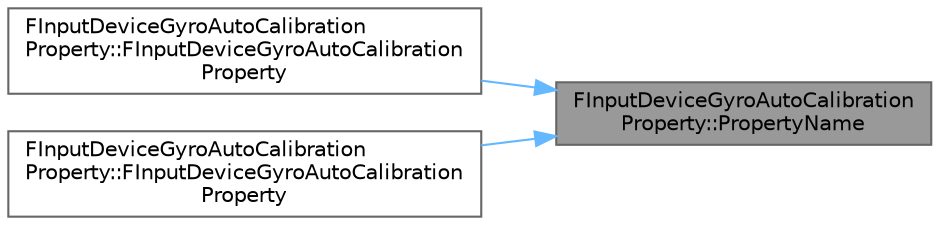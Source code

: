 digraph "FInputDeviceGyroAutoCalibrationProperty::PropertyName"
{
 // INTERACTIVE_SVG=YES
 // LATEX_PDF_SIZE
  bgcolor="transparent";
  edge [fontname=Helvetica,fontsize=10,labelfontname=Helvetica,labelfontsize=10];
  node [fontname=Helvetica,fontsize=10,shape=box,height=0.2,width=0.4];
  rankdir="RL";
  Node1 [id="Node000001",label="FInputDeviceGyroAutoCalibration\lProperty::PropertyName",height=0.2,width=0.4,color="gray40", fillcolor="grey60", style="filled", fontcolor="black",tooltip=" "];
  Node1 -> Node2 [id="edge1_Node000001_Node000002",dir="back",color="steelblue1",style="solid",tooltip=" "];
  Node2 [id="Node000002",label="FInputDeviceGyroAutoCalibration\lProperty::FInputDeviceGyroAutoCalibration\lProperty",height=0.2,width=0.4,color="grey40", fillcolor="white", style="filled",URL="$d0/d40/structFInputDeviceGyroAutoCalibrationProperty.html#a47b05429617a0d043a515baf6bcf5379",tooltip=" "];
  Node1 -> Node3 [id="edge2_Node000001_Node000003",dir="back",color="steelblue1",style="solid",tooltip=" "];
  Node3 [id="Node000003",label="FInputDeviceGyroAutoCalibration\lProperty::FInputDeviceGyroAutoCalibration\lProperty",height=0.2,width=0.4,color="grey40", fillcolor="white", style="filled",URL="$d0/d40/structFInputDeviceGyroAutoCalibrationProperty.html#a8f826b26d7aab54fbb4b9d1c8f7148df",tooltip=" "];
}
